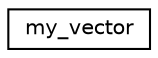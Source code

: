 digraph "Иерархия классов. Графический вид."
{
  edge [fontname="Helvetica",fontsize="10",labelfontname="Helvetica",labelfontsize="10"];
  node [fontname="Helvetica",fontsize="10",shape=record];
  rankdir="LR";
  Node1 [label="my_vector",height=0.2,width=0.4,color="black", fillcolor="white", style="filled",URL="$classmy__vector.html",tooltip="Работа с векторами "];
}
